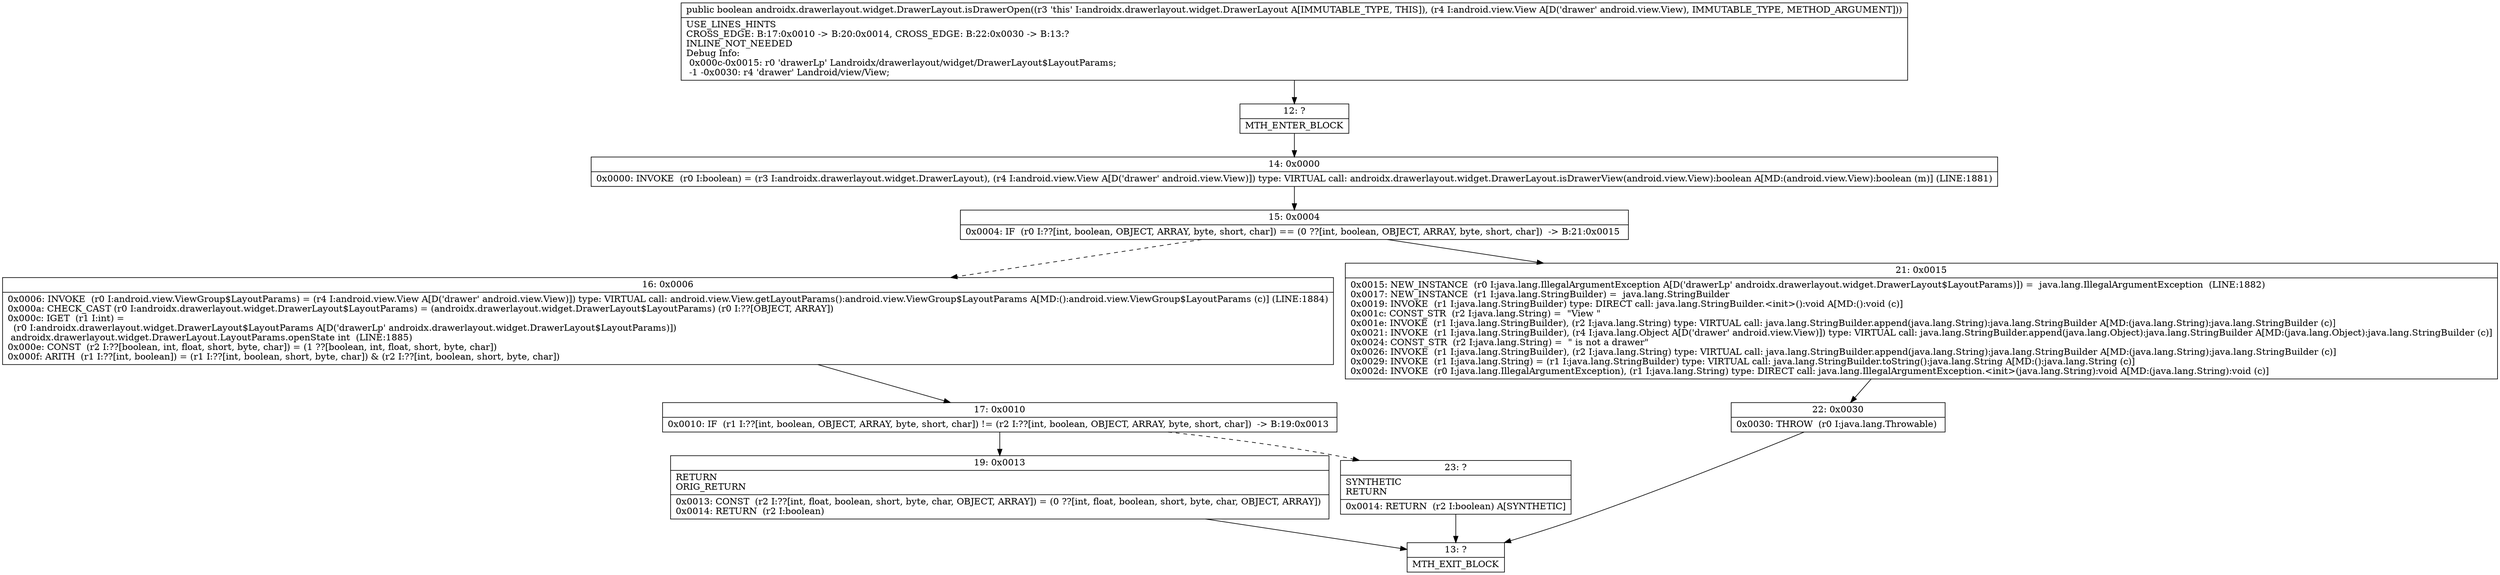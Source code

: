 digraph "CFG forandroidx.drawerlayout.widget.DrawerLayout.isDrawerOpen(Landroid\/view\/View;)Z" {
Node_12 [shape=record,label="{12\:\ ?|MTH_ENTER_BLOCK\l}"];
Node_14 [shape=record,label="{14\:\ 0x0000|0x0000: INVOKE  (r0 I:boolean) = (r3 I:androidx.drawerlayout.widget.DrawerLayout), (r4 I:android.view.View A[D('drawer' android.view.View)]) type: VIRTUAL call: androidx.drawerlayout.widget.DrawerLayout.isDrawerView(android.view.View):boolean A[MD:(android.view.View):boolean (m)] (LINE:1881)\l}"];
Node_15 [shape=record,label="{15\:\ 0x0004|0x0004: IF  (r0 I:??[int, boolean, OBJECT, ARRAY, byte, short, char]) == (0 ??[int, boolean, OBJECT, ARRAY, byte, short, char])  \-\> B:21:0x0015 \l}"];
Node_16 [shape=record,label="{16\:\ 0x0006|0x0006: INVOKE  (r0 I:android.view.ViewGroup$LayoutParams) = (r4 I:android.view.View A[D('drawer' android.view.View)]) type: VIRTUAL call: android.view.View.getLayoutParams():android.view.ViewGroup$LayoutParams A[MD:():android.view.ViewGroup$LayoutParams (c)] (LINE:1884)\l0x000a: CHECK_CAST (r0 I:androidx.drawerlayout.widget.DrawerLayout$LayoutParams) = (androidx.drawerlayout.widget.DrawerLayout$LayoutParams) (r0 I:??[OBJECT, ARRAY]) \l0x000c: IGET  (r1 I:int) = \l  (r0 I:androidx.drawerlayout.widget.DrawerLayout$LayoutParams A[D('drawerLp' androidx.drawerlayout.widget.DrawerLayout$LayoutParams)])\l androidx.drawerlayout.widget.DrawerLayout.LayoutParams.openState int  (LINE:1885)\l0x000e: CONST  (r2 I:??[boolean, int, float, short, byte, char]) = (1 ??[boolean, int, float, short, byte, char]) \l0x000f: ARITH  (r1 I:??[int, boolean]) = (r1 I:??[int, boolean, short, byte, char]) & (r2 I:??[int, boolean, short, byte, char]) \l}"];
Node_17 [shape=record,label="{17\:\ 0x0010|0x0010: IF  (r1 I:??[int, boolean, OBJECT, ARRAY, byte, short, char]) != (r2 I:??[int, boolean, OBJECT, ARRAY, byte, short, char])  \-\> B:19:0x0013 \l}"];
Node_19 [shape=record,label="{19\:\ 0x0013|RETURN\lORIG_RETURN\l|0x0013: CONST  (r2 I:??[int, float, boolean, short, byte, char, OBJECT, ARRAY]) = (0 ??[int, float, boolean, short, byte, char, OBJECT, ARRAY]) \l0x0014: RETURN  (r2 I:boolean) \l}"];
Node_13 [shape=record,label="{13\:\ ?|MTH_EXIT_BLOCK\l}"];
Node_23 [shape=record,label="{23\:\ ?|SYNTHETIC\lRETURN\l|0x0014: RETURN  (r2 I:boolean) A[SYNTHETIC]\l}"];
Node_21 [shape=record,label="{21\:\ 0x0015|0x0015: NEW_INSTANCE  (r0 I:java.lang.IllegalArgumentException A[D('drawerLp' androidx.drawerlayout.widget.DrawerLayout$LayoutParams)]) =  java.lang.IllegalArgumentException  (LINE:1882)\l0x0017: NEW_INSTANCE  (r1 I:java.lang.StringBuilder) =  java.lang.StringBuilder \l0x0019: INVOKE  (r1 I:java.lang.StringBuilder) type: DIRECT call: java.lang.StringBuilder.\<init\>():void A[MD:():void (c)]\l0x001c: CONST_STR  (r2 I:java.lang.String) =  \"View \" \l0x001e: INVOKE  (r1 I:java.lang.StringBuilder), (r2 I:java.lang.String) type: VIRTUAL call: java.lang.StringBuilder.append(java.lang.String):java.lang.StringBuilder A[MD:(java.lang.String):java.lang.StringBuilder (c)]\l0x0021: INVOKE  (r1 I:java.lang.StringBuilder), (r4 I:java.lang.Object A[D('drawer' android.view.View)]) type: VIRTUAL call: java.lang.StringBuilder.append(java.lang.Object):java.lang.StringBuilder A[MD:(java.lang.Object):java.lang.StringBuilder (c)]\l0x0024: CONST_STR  (r2 I:java.lang.String) =  \" is not a drawer\" \l0x0026: INVOKE  (r1 I:java.lang.StringBuilder), (r2 I:java.lang.String) type: VIRTUAL call: java.lang.StringBuilder.append(java.lang.String):java.lang.StringBuilder A[MD:(java.lang.String):java.lang.StringBuilder (c)]\l0x0029: INVOKE  (r1 I:java.lang.String) = (r1 I:java.lang.StringBuilder) type: VIRTUAL call: java.lang.StringBuilder.toString():java.lang.String A[MD:():java.lang.String (c)]\l0x002d: INVOKE  (r0 I:java.lang.IllegalArgumentException), (r1 I:java.lang.String) type: DIRECT call: java.lang.IllegalArgumentException.\<init\>(java.lang.String):void A[MD:(java.lang.String):void (c)]\l}"];
Node_22 [shape=record,label="{22\:\ 0x0030|0x0030: THROW  (r0 I:java.lang.Throwable) \l}"];
MethodNode[shape=record,label="{public boolean androidx.drawerlayout.widget.DrawerLayout.isDrawerOpen((r3 'this' I:androidx.drawerlayout.widget.DrawerLayout A[IMMUTABLE_TYPE, THIS]), (r4 I:android.view.View A[D('drawer' android.view.View), IMMUTABLE_TYPE, METHOD_ARGUMENT]))  | USE_LINES_HINTS\lCROSS_EDGE: B:17:0x0010 \-\> B:20:0x0014, CROSS_EDGE: B:22:0x0030 \-\> B:13:?\lINLINE_NOT_NEEDED\lDebug Info:\l  0x000c\-0x0015: r0 'drawerLp' Landroidx\/drawerlayout\/widget\/DrawerLayout$LayoutParams;\l  \-1 \-0x0030: r4 'drawer' Landroid\/view\/View;\l}"];
MethodNode -> Node_12;Node_12 -> Node_14;
Node_14 -> Node_15;
Node_15 -> Node_16[style=dashed];
Node_15 -> Node_21;
Node_16 -> Node_17;
Node_17 -> Node_19;
Node_17 -> Node_23[style=dashed];
Node_19 -> Node_13;
Node_23 -> Node_13;
Node_21 -> Node_22;
Node_22 -> Node_13;
}

